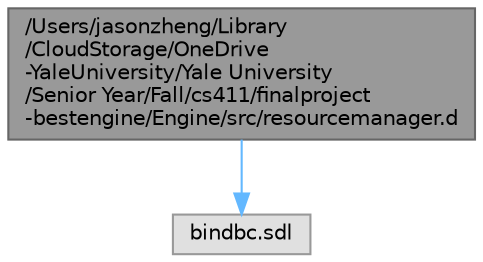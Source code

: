 digraph "/Users/jasonzheng/Library/CloudStorage/OneDrive-YaleUniversity/Yale University/Senior Year/Fall/cs411/finalproject-bestengine/Engine/src/resourcemanager.d"
{
 // LATEX_PDF_SIZE
  bgcolor="transparent";
  edge [fontname=Helvetica,fontsize=10,labelfontname=Helvetica,labelfontsize=10];
  node [fontname=Helvetica,fontsize=10,shape=box,height=0.2,width=0.4];
  Node1 [id="Node000001",label="/Users/jasonzheng/Library\l/CloudStorage/OneDrive\l-YaleUniversity/Yale University\l/Senior Year/Fall/cs411/finalproject\l-bestengine/Engine/src/resourcemanager.d",height=0.2,width=0.4,color="gray40", fillcolor="grey60", style="filled", fontcolor="black",tooltip=" "];
  Node1 -> Node2 [id="edge1_Node000001_Node000002",color="steelblue1",style="solid",tooltip=" "];
  Node2 [id="Node000002",label="bindbc.sdl",height=0.2,width=0.4,color="grey60", fillcolor="#E0E0E0", style="filled",tooltip=" "];
}
